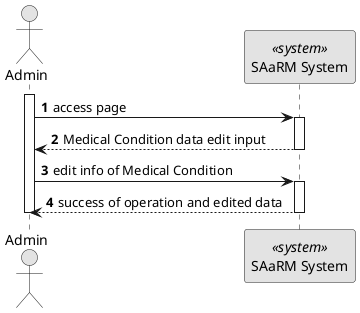 @startuml
skinparam monochrome true
skinparam packageStyle rectangle
skinparam shadowing false

autonumber

actor "Admin" as AD
participant "SAaRM System" as SYS <<system>>

activate AD
AD -> SYS: access page
activate SYS
SYS --> AD : Medical Condition data edit input
deactivate SYS
AD -> SYS : edit info of Medical Condition
activate SYS
SYS --> AD : success of operation and edited data

deactivate SYS

deactivate AD



@enduml